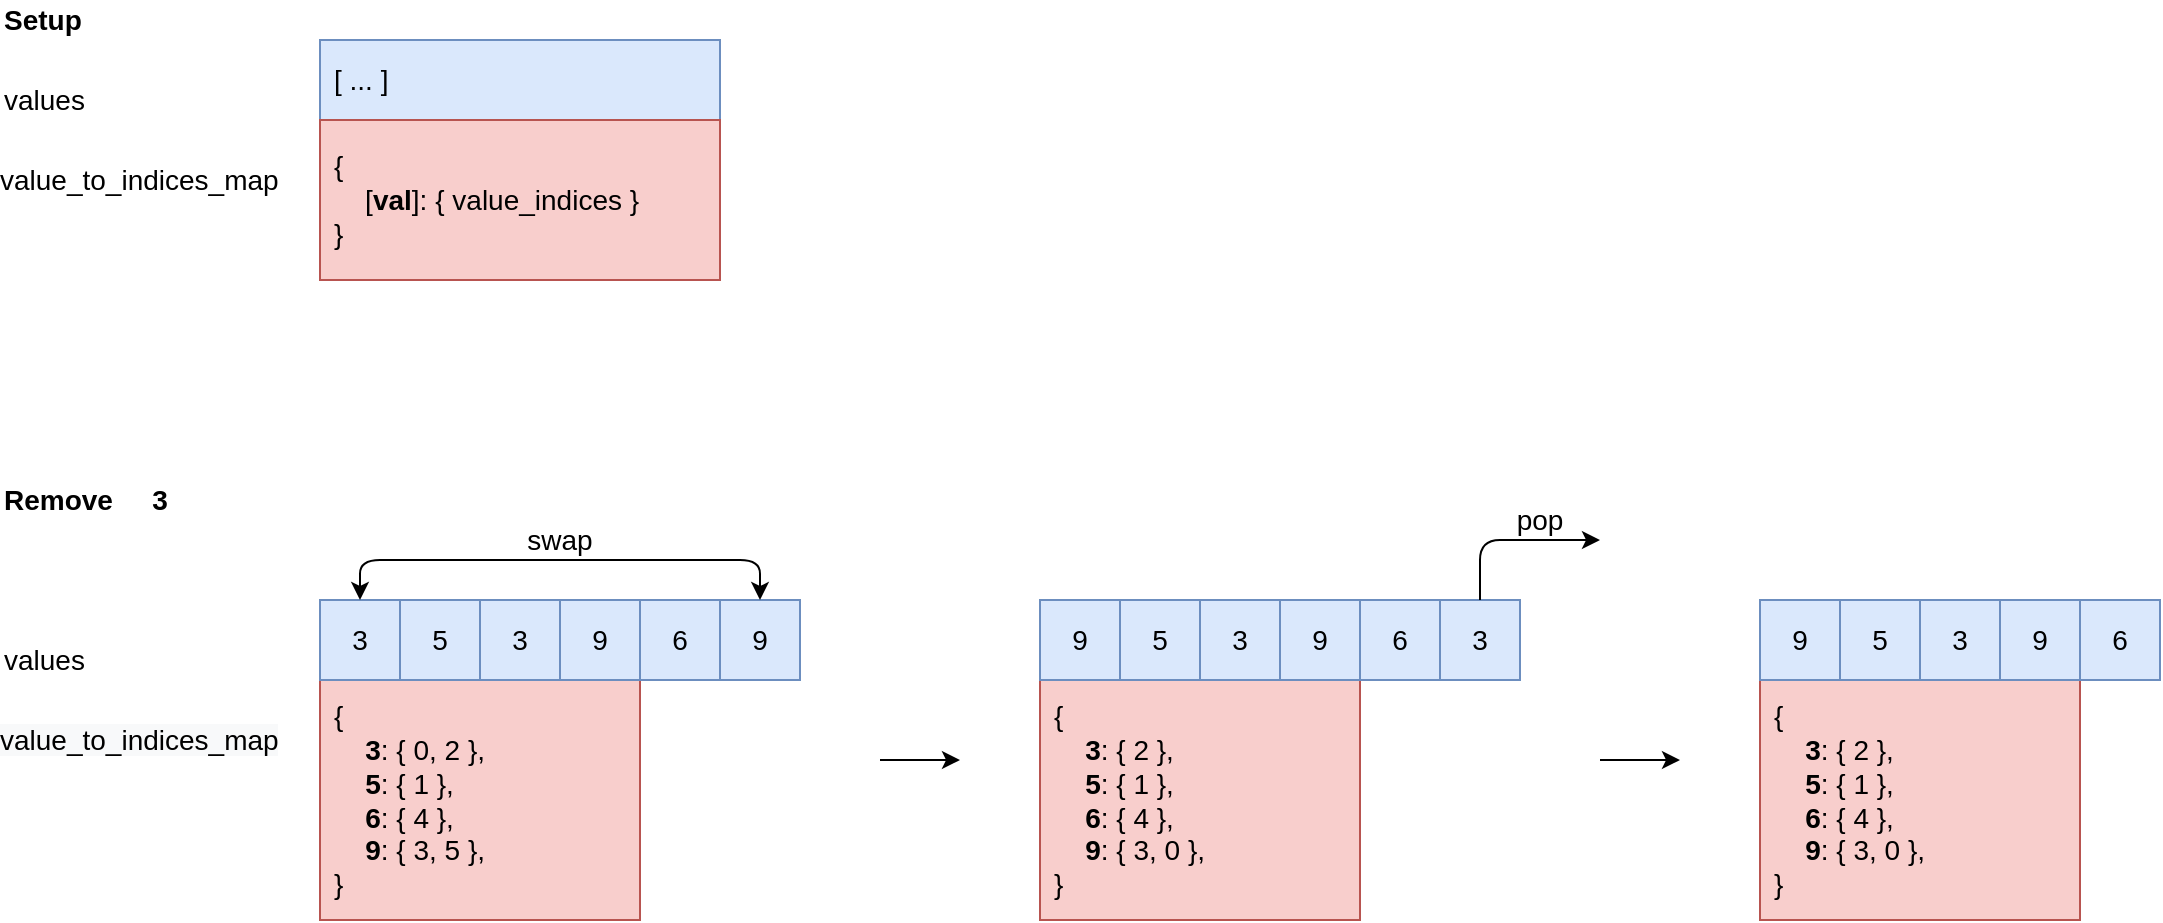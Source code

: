<mxfile version="14.8.6" type="device"><diagram id="vmfhbMX3qvzqyRG_27FE" name="Page-1"><mxGraphModel dx="1422" dy="805" grid="1" gridSize="10" guides="1" tooltips="1" connect="1" arrows="1" fold="1" page="1" pageScale="1" pageWidth="850" pageHeight="1100" math="0" shadow="0"><root><mxCell id="0"/><mxCell id="1" parent="0"/><mxCell id="Ot4xrMhqQKRW0m5C5JeK-1" value="values" style="text;html=1;strokeColor=none;fillColor=none;align=left;verticalAlign=middle;whiteSpace=wrap;rounded=0;fontSize=14;" parent="1" vertex="1"><mxGeometry x="40" y="100" width="80" height="20" as="geometry"/></mxCell><mxCell id="Ot4xrMhqQKRW0m5C5JeK-2" value="value_to_indices_map" style="text;html=1;strokeColor=none;fillColor=none;align=left;verticalAlign=middle;whiteSpace=wrap;rounded=0;fontSize=14;spacing=0;" parent="1" vertex="1"><mxGeometry x="40" y="140" width="120" height="20" as="geometry"/></mxCell><mxCell id="Ot4xrMhqQKRW0m5C5JeK-3" value="[ ... ]" style="text;html=1;strokeColor=#6c8ebf;fillColor=#dae8fc;align=left;verticalAlign=middle;whiteSpace=wrap;rounded=0;fontSize=14;spacingLeft=5;spacingRight=5;" parent="1" vertex="1"><mxGeometry x="200" y="80" width="200" height="40" as="geometry"/></mxCell><mxCell id="Ot4xrMhqQKRW0m5C5JeK-4" value="{&lt;br&gt;&amp;nbsp; &amp;nbsp; [&lt;b&gt;val&lt;/b&gt;]: { value_indices }&lt;br&gt;&lt;div&gt;&lt;span&gt;}&lt;/span&gt;&lt;/div&gt;" style="text;html=1;strokeColor=#b85450;fillColor=#f8cecc;align=left;verticalAlign=middle;whiteSpace=wrap;rounded=0;fontSize=14;spacingLeft=5;spacingRight=5;" parent="1" vertex="1"><mxGeometry x="200" y="120" width="200" height="80" as="geometry"/></mxCell><mxCell id="Ot4xrMhqQKRW0m5C5JeK-5" value="Remove" style="text;html=1;strokeColor=none;fillColor=none;align=left;verticalAlign=middle;whiteSpace=wrap;rounded=0;fontSize=14;fontStyle=1" parent="1" vertex="1"><mxGeometry x="40" y="300" width="80" height="20" as="geometry"/></mxCell><mxCell id="Ot4xrMhqQKRW0m5C5JeK-6" value="Setup" style="text;html=1;strokeColor=none;fillColor=none;align=left;verticalAlign=middle;whiteSpace=wrap;rounded=0;fontSize=14;fontStyle=1" parent="1" vertex="1"><mxGeometry x="40" y="60" width="80" height="20" as="geometry"/></mxCell><mxCell id="Ot4xrMhqQKRW0m5C5JeK-7" value="values" style="text;html=1;strokeColor=none;fillColor=none;align=left;verticalAlign=middle;whiteSpace=wrap;rounded=0;fontSize=14;" parent="1" vertex="1"><mxGeometry x="40" y="380" width="80" height="20" as="geometry"/></mxCell><mxCell id="Ot4xrMhqQKRW0m5C5JeK-8" value="&lt;meta charset=&quot;utf-8&quot;&gt;&lt;span style=&quot;color: rgb(0, 0, 0); font-family: helvetica; font-size: 14px; font-style: normal; font-weight: 400; letter-spacing: normal; text-align: left; text-indent: 0px; text-transform: none; word-spacing: 0px; background-color: rgb(248, 249, 250); display: inline; float: none;&quot;&gt;value_to_indices_map&lt;/span&gt;" style="text;html=1;strokeColor=none;fillColor=none;align=left;verticalAlign=middle;whiteSpace=wrap;rounded=0;fontSize=14;spacing=0;" parent="1" vertex="1"><mxGeometry x="40" y="420" width="120" height="20" as="geometry"/></mxCell><mxCell id="Ot4xrMhqQKRW0m5C5JeK-9" value="{&lt;br&gt;&amp;nbsp; &amp;nbsp; &lt;b&gt;3&lt;/b&gt;: { 0, 2 },&lt;br&gt;&amp;nbsp; &amp;nbsp; &lt;b&gt;5&lt;/b&gt;: { 1 },&lt;br&gt;&amp;nbsp; &amp;nbsp; &lt;b&gt;6&lt;/b&gt;: { 4 },&lt;br&gt;&amp;nbsp; &amp;nbsp; &lt;b&gt;9&lt;/b&gt;: { 3, 5 },&lt;br&gt;&lt;div&gt;&lt;span&gt;}&lt;/span&gt;&lt;/div&gt;" style="text;html=1;align=left;verticalAlign=middle;whiteSpace=wrap;rounded=0;fontSize=14;fillColor=#f8cecc;strokeColor=#b85450;spacingLeft=5;spacingRight=5;" parent="1" vertex="1"><mxGeometry x="200" y="400" width="160" height="120" as="geometry"/></mxCell><mxCell id="Ot4xrMhqQKRW0m5C5JeK-10" value="3" style="rounded=0;whiteSpace=wrap;html=1;fontSize=14;align=center;verticalAlign=middle;fillColor=#dae8fc;strokeColor=#6c8ebf;" parent="1" vertex="1"><mxGeometry x="200" y="360" width="40" height="40" as="geometry"/></mxCell><mxCell id="Ot4xrMhqQKRW0m5C5JeK-11" value="9" style="rounded=0;whiteSpace=wrap;html=1;fontSize=14;align=center;verticalAlign=middle;fillColor=#dae8fc;strokeColor=#6c8ebf;" parent="1" vertex="1"><mxGeometry x="400" y="360" width="40" height="40" as="geometry"/></mxCell><mxCell id="Ot4xrMhqQKRW0m5C5JeK-14" value="" style="endArrow=classic;startArrow=classic;html=1;fontSize=14;exitX=0.5;exitY=0;exitDx=0;exitDy=0;entryX=0.5;entryY=0;entryDx=0;entryDy=0;" parent="1" source="Ot4xrMhqQKRW0m5C5JeK-10" target="Ot4xrMhqQKRW0m5C5JeK-11" edge="1"><mxGeometry width="50" height="50" relative="1" as="geometry"><mxPoint x="640" y="550" as="sourcePoint"/><mxPoint x="400" y="370" as="targetPoint"/><Array as="points"><mxPoint x="220" y="340"/><mxPoint x="420" y="340"/></Array></mxGeometry></mxCell><mxCell id="Ot4xrMhqQKRW0m5C5JeK-15" value="swap" style="text;html=1;strokeColor=none;fillColor=none;align=center;verticalAlign=middle;whiteSpace=wrap;rounded=0;fontSize=14;" parent="1" vertex="1"><mxGeometry x="300" y="320" width="40" height="20" as="geometry"/></mxCell><mxCell id="Ot4xrMhqQKRW0m5C5JeK-18" value="3" style="text;html=1;strokeColor=none;fillColor=none;align=center;verticalAlign=middle;whiteSpace=wrap;rounded=0;fontSize=14;fontStyle=1" parent="1" vertex="1"><mxGeometry x="100" y="300" width="40" height="20" as="geometry"/></mxCell><mxCell id="Ot4xrMhqQKRW0m5C5JeK-24" value="5" style="rounded=0;whiteSpace=wrap;html=1;fontSize=14;align=center;verticalAlign=middle;fillColor=#dae8fc;strokeColor=#6c8ebf;" parent="1" vertex="1"><mxGeometry x="240" y="360" width="40" height="40" as="geometry"/></mxCell><mxCell id="Ot4xrMhqQKRW0m5C5JeK-26" value="3" style="rounded=0;whiteSpace=wrap;html=1;fontSize=14;align=center;verticalAlign=middle;fillColor=#dae8fc;strokeColor=#6c8ebf;" parent="1" vertex="1"><mxGeometry x="280" y="360" width="40" height="40" as="geometry"/></mxCell><mxCell id="Ot4xrMhqQKRW0m5C5JeK-27" value="9" style="rounded=0;whiteSpace=wrap;html=1;fontSize=14;align=center;verticalAlign=middle;fillColor=#dae8fc;strokeColor=#6c8ebf;" parent="1" vertex="1"><mxGeometry x="320" y="360" width="40" height="40" as="geometry"/></mxCell><mxCell id="Ot4xrMhqQKRW0m5C5JeK-28" value="6" style="rounded=0;whiteSpace=wrap;html=1;fontSize=14;align=center;verticalAlign=middle;fillColor=#dae8fc;strokeColor=#6c8ebf;" parent="1" vertex="1"><mxGeometry x="360" y="360" width="40" height="40" as="geometry"/></mxCell><mxCell id="Ot4xrMhqQKRW0m5C5JeK-41" value="" style="endArrow=classic;html=1;" parent="1" edge="1"><mxGeometry width="50" height="50" relative="1" as="geometry"><mxPoint x="480" y="440" as="sourcePoint"/><mxPoint x="520" y="440" as="targetPoint"/></mxGeometry></mxCell><mxCell id="Ot4xrMhqQKRW0m5C5JeK-43" value="{&lt;br&gt;&amp;nbsp; &amp;nbsp; &lt;b&gt;3&lt;/b&gt;: { 2 },&lt;br&gt;&amp;nbsp; &amp;nbsp; &lt;b&gt;5&lt;/b&gt;: { 1 },&lt;br&gt;&amp;nbsp; &amp;nbsp; &lt;b&gt;6&lt;/b&gt;: { 4 },&lt;br&gt;&amp;nbsp; &amp;nbsp; &lt;b&gt;9&lt;/b&gt;: { 3, 0 },&lt;br&gt;&lt;div&gt;&lt;span&gt;}&lt;/span&gt;&lt;/div&gt;" style="text;html=1;align=left;verticalAlign=middle;whiteSpace=wrap;rounded=0;fontSize=14;fillColor=#f8cecc;strokeColor=#b85450;spacingLeft=5;spacingRight=5;" parent="1" vertex="1"><mxGeometry x="560" y="400" width="160" height="120" as="geometry"/></mxCell><mxCell id="Ot4xrMhqQKRW0m5C5JeK-44" value="9" style="rounded=0;whiteSpace=wrap;html=1;fontSize=14;align=center;verticalAlign=middle;fillColor=#dae8fc;strokeColor=#6c8ebf;" parent="1" vertex="1"><mxGeometry x="560" y="360" width="40" height="40" as="geometry"/></mxCell><mxCell id="Ot4xrMhqQKRW0m5C5JeK-45" value="3" style="rounded=0;whiteSpace=wrap;html=1;fontSize=14;align=center;verticalAlign=middle;fillColor=#dae8fc;strokeColor=#6c8ebf;" parent="1" vertex="1"><mxGeometry x="760" y="360" width="40" height="40" as="geometry"/></mxCell><mxCell id="Ot4xrMhqQKRW0m5C5JeK-48" value="5" style="rounded=0;whiteSpace=wrap;html=1;fontSize=14;align=center;verticalAlign=middle;fillColor=#dae8fc;strokeColor=#6c8ebf;" parent="1" vertex="1"><mxGeometry x="600" y="360" width="40" height="40" as="geometry"/></mxCell><mxCell id="Ot4xrMhqQKRW0m5C5JeK-49" value="3" style="rounded=0;whiteSpace=wrap;html=1;fontSize=14;align=center;verticalAlign=middle;fillColor=#dae8fc;strokeColor=#6c8ebf;" parent="1" vertex="1"><mxGeometry x="640" y="360" width="40" height="40" as="geometry"/></mxCell><mxCell id="Ot4xrMhqQKRW0m5C5JeK-50" value="9" style="rounded=0;whiteSpace=wrap;html=1;fontSize=14;align=center;verticalAlign=middle;fillColor=#dae8fc;strokeColor=#6c8ebf;" parent="1" vertex="1"><mxGeometry x="680" y="360" width="40" height="40" as="geometry"/></mxCell><mxCell id="Ot4xrMhqQKRW0m5C5JeK-51" value="6" style="rounded=0;whiteSpace=wrap;html=1;fontSize=14;align=center;verticalAlign=middle;fillColor=#dae8fc;strokeColor=#6c8ebf;" parent="1" vertex="1"><mxGeometry x="720" y="360" width="40" height="40" as="geometry"/></mxCell><mxCell id="Ot4xrMhqQKRW0m5C5JeK-52" value="" style="endArrow=classic;html=1;fontSize=14;exitX=0.5;exitY=0;exitDx=0;exitDy=0;" parent="1" edge="1"><mxGeometry width="50" height="50" relative="1" as="geometry"><mxPoint x="780" y="360" as="sourcePoint"/><mxPoint x="840" y="330" as="targetPoint"/><Array as="points"><mxPoint x="780" y="330"/></Array></mxGeometry></mxCell><mxCell id="Ot4xrMhqQKRW0m5C5JeK-53" value="pop" style="text;html=1;strokeColor=none;fillColor=none;align=center;verticalAlign=middle;whiteSpace=wrap;rounded=0;fontSize=14;" parent="1" vertex="1"><mxGeometry x="790" y="310" width="40" height="20" as="geometry"/></mxCell><mxCell id="Ot4xrMhqQKRW0m5C5JeK-54" value="" style="endArrow=classic;html=1;" parent="1" edge="1"><mxGeometry width="50" height="50" relative="1" as="geometry"><mxPoint x="840" y="440" as="sourcePoint"/><mxPoint x="880" y="440" as="targetPoint"/></mxGeometry></mxCell><mxCell id="Ot4xrMhqQKRW0m5C5JeK-55" value="{&lt;br&gt;&amp;nbsp; &amp;nbsp; &lt;b&gt;3&lt;/b&gt;: { 2 },&lt;br&gt;&amp;nbsp; &amp;nbsp; &lt;b&gt;5&lt;/b&gt;: { 1 },&lt;br&gt;&amp;nbsp; &amp;nbsp; &lt;b&gt;6&lt;/b&gt;: { 4 },&lt;br&gt;&amp;nbsp; &amp;nbsp; &lt;b&gt;9&lt;/b&gt;: { 3, 0 },&lt;br&gt;&lt;div&gt;&lt;span&gt;}&lt;/span&gt;&lt;/div&gt;" style="text;html=1;align=left;verticalAlign=middle;whiteSpace=wrap;rounded=0;fontSize=14;fillColor=#f8cecc;strokeColor=#b85450;spacingLeft=5;spacingRight=5;" parent="1" vertex="1"><mxGeometry x="920" y="400" width="160" height="120" as="geometry"/></mxCell><mxCell id="Ot4xrMhqQKRW0m5C5JeK-56" value="9" style="rounded=0;whiteSpace=wrap;html=1;fontSize=14;align=center;verticalAlign=middle;fillColor=#dae8fc;strokeColor=#6c8ebf;" parent="1" vertex="1"><mxGeometry x="920" y="360" width="40" height="40" as="geometry"/></mxCell><mxCell id="Ot4xrMhqQKRW0m5C5JeK-58" value="5" style="rounded=0;whiteSpace=wrap;html=1;fontSize=14;align=center;verticalAlign=middle;fillColor=#dae8fc;strokeColor=#6c8ebf;" parent="1" vertex="1"><mxGeometry x="960" y="360" width="40" height="40" as="geometry"/></mxCell><mxCell id="Ot4xrMhqQKRW0m5C5JeK-59" value="3" style="rounded=0;whiteSpace=wrap;html=1;fontSize=14;align=center;verticalAlign=middle;fillColor=#dae8fc;strokeColor=#6c8ebf;" parent="1" vertex="1"><mxGeometry x="1000" y="360" width="40" height="40" as="geometry"/></mxCell><mxCell id="Ot4xrMhqQKRW0m5C5JeK-60" value="9" style="rounded=0;whiteSpace=wrap;html=1;fontSize=14;align=center;verticalAlign=middle;fillColor=#dae8fc;strokeColor=#6c8ebf;" parent="1" vertex="1"><mxGeometry x="1040" y="360" width="40" height="40" as="geometry"/></mxCell><mxCell id="Ot4xrMhqQKRW0m5C5JeK-61" value="6" style="rounded=0;whiteSpace=wrap;html=1;fontSize=14;align=center;verticalAlign=middle;fillColor=#dae8fc;strokeColor=#6c8ebf;" parent="1" vertex="1"><mxGeometry x="1080" y="360" width="40" height="40" as="geometry"/></mxCell></root></mxGraphModel></diagram></mxfile>